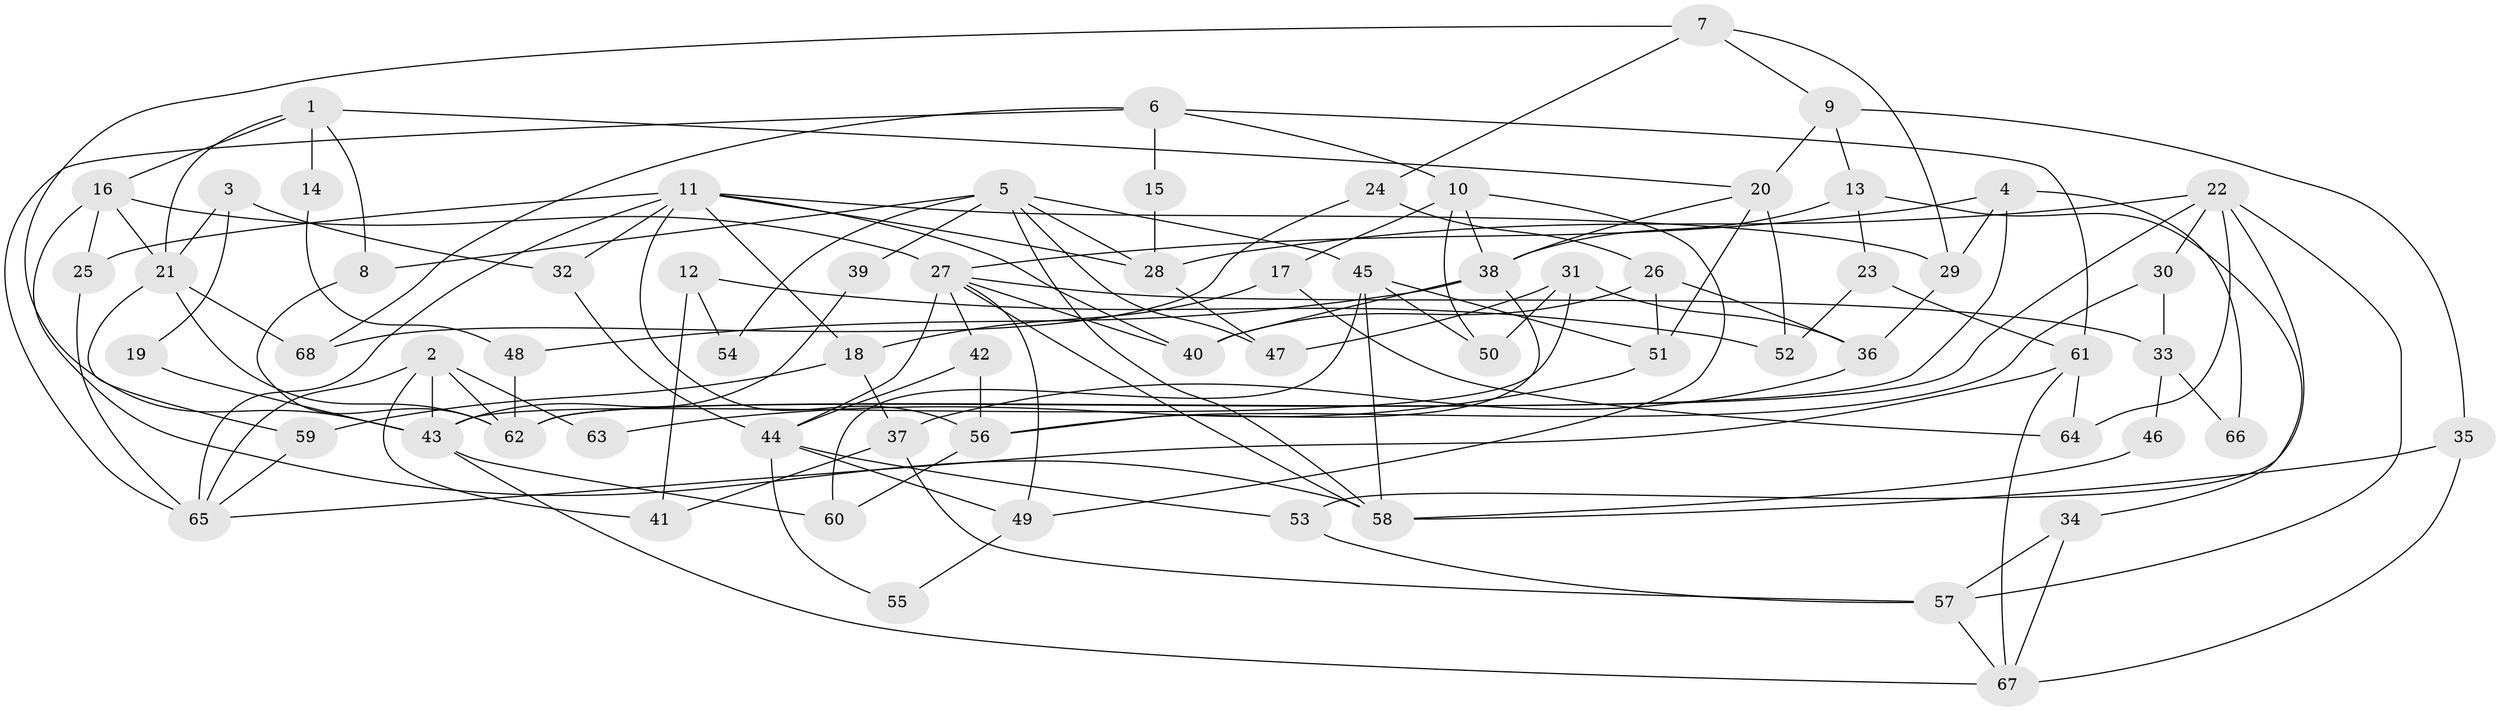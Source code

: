 // coarse degree distribution, {7: 0.09090909090909091, 5: 0.1590909090909091, 3: 0.1590909090909091, 6: 0.11363636363636363, 8: 0.06818181818181818, 4: 0.1590909090909091, 11: 0.022727272727272728, 2: 0.18181818181818182, 9: 0.022727272727272728, 10: 0.022727272727272728}
// Generated by graph-tools (version 1.1) at 2025/52/02/27/25 19:52:08]
// undirected, 68 vertices, 136 edges
graph export_dot {
graph [start="1"]
  node [color=gray90,style=filled];
  1;
  2;
  3;
  4;
  5;
  6;
  7;
  8;
  9;
  10;
  11;
  12;
  13;
  14;
  15;
  16;
  17;
  18;
  19;
  20;
  21;
  22;
  23;
  24;
  25;
  26;
  27;
  28;
  29;
  30;
  31;
  32;
  33;
  34;
  35;
  36;
  37;
  38;
  39;
  40;
  41;
  42;
  43;
  44;
  45;
  46;
  47;
  48;
  49;
  50;
  51;
  52;
  53;
  54;
  55;
  56;
  57;
  58;
  59;
  60;
  61;
  62;
  63;
  64;
  65;
  66;
  67;
  68;
  1 -- 16;
  1 -- 8;
  1 -- 14;
  1 -- 20;
  1 -- 21;
  2 -- 65;
  2 -- 43;
  2 -- 41;
  2 -- 62;
  2 -- 63;
  3 -- 21;
  3 -- 32;
  3 -- 19;
  4 -- 62;
  4 -- 27;
  4 -- 29;
  4 -- 66;
  5 -- 45;
  5 -- 58;
  5 -- 8;
  5 -- 28;
  5 -- 39;
  5 -- 47;
  5 -- 54;
  6 -- 65;
  6 -- 10;
  6 -- 15;
  6 -- 61;
  6 -- 68;
  7 -- 29;
  7 -- 24;
  7 -- 9;
  7 -- 43;
  8 -- 62;
  9 -- 35;
  9 -- 13;
  9 -- 20;
  10 -- 38;
  10 -- 50;
  10 -- 17;
  10 -- 49;
  11 -- 56;
  11 -- 28;
  11 -- 18;
  11 -- 25;
  11 -- 29;
  11 -- 32;
  11 -- 40;
  11 -- 65;
  12 -- 41;
  12 -- 52;
  12 -- 54;
  13 -- 38;
  13 -- 23;
  13 -- 34;
  14 -- 48;
  15 -- 28;
  16 -- 25;
  16 -- 21;
  16 -- 27;
  16 -- 58;
  17 -- 64;
  17 -- 18;
  18 -- 37;
  18 -- 59;
  19 -- 43;
  20 -- 38;
  20 -- 51;
  20 -- 52;
  21 -- 59;
  21 -- 62;
  21 -- 68;
  22 -- 57;
  22 -- 62;
  22 -- 28;
  22 -- 30;
  22 -- 53;
  22 -- 64;
  23 -- 61;
  23 -- 52;
  24 -- 26;
  24 -- 68;
  25 -- 65;
  26 -- 51;
  26 -- 40;
  26 -- 36;
  27 -- 49;
  27 -- 33;
  27 -- 40;
  27 -- 42;
  27 -- 44;
  27 -- 58;
  28 -- 47;
  29 -- 36;
  30 -- 56;
  30 -- 33;
  31 -- 47;
  31 -- 36;
  31 -- 43;
  31 -- 50;
  32 -- 44;
  33 -- 46;
  33 -- 66;
  34 -- 57;
  34 -- 67;
  35 -- 67;
  35 -- 58;
  36 -- 37;
  37 -- 41;
  37 -- 57;
  38 -- 40;
  38 -- 48;
  38 -- 56;
  39 -- 43;
  42 -- 44;
  42 -- 56;
  43 -- 60;
  43 -- 67;
  44 -- 53;
  44 -- 49;
  44 -- 55;
  45 -- 60;
  45 -- 58;
  45 -- 50;
  45 -- 51;
  46 -- 58;
  48 -- 62;
  49 -- 55;
  51 -- 63;
  53 -- 57;
  56 -- 60;
  57 -- 67;
  59 -- 65;
  61 -- 67;
  61 -- 64;
  61 -- 65;
}
